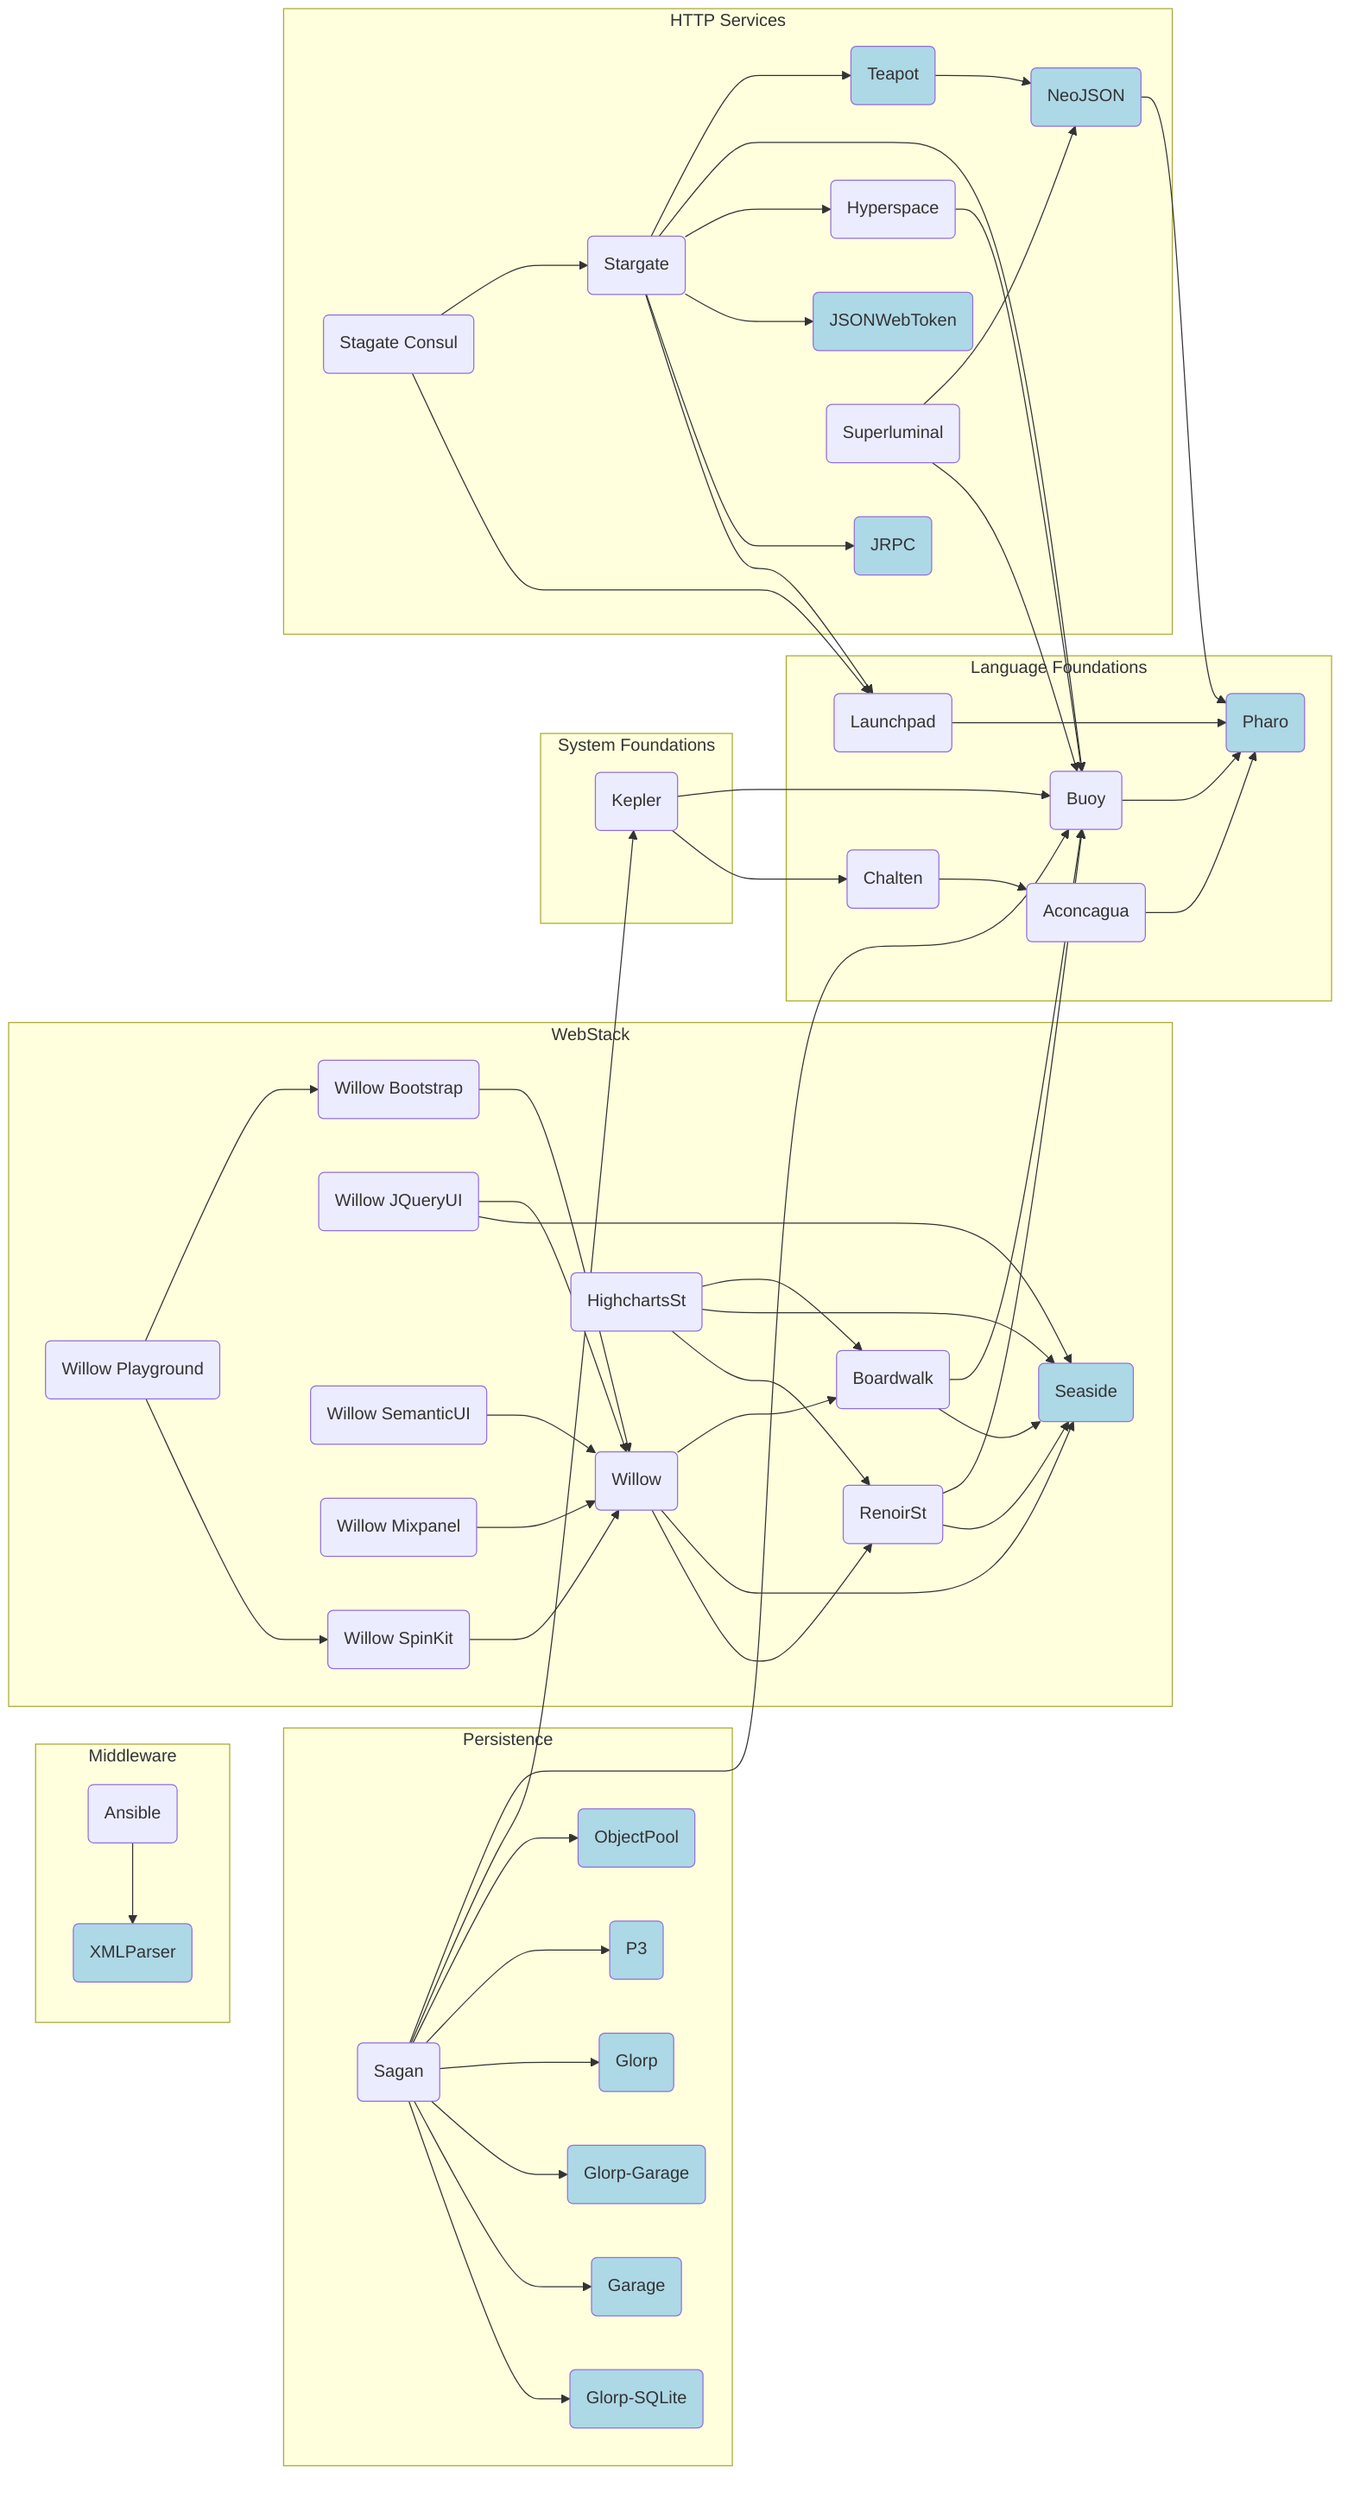 graph LR
  subgraph Language Foundations
  pharo(Pharo)
  buoy(Buoy)
  launchpad(Launchpad)
  chalten(Chalten)
  aconcagua(Aconcagua)
  buoy --> pharo
  launchpad --> pharo
  chalten --> aconcagua
  aconcagua --> pharo
  end

  subgraph System Foundations
  kepler(Kepler)
  kepler --> buoy
  kepler --> chalten
  end

  subgraph Persistence
  sagan(Sagan)
  object-pool(ObjectPool)
  p3(P3)
  glorp(Glorp)
  glorp-garage(Glorp-Garage)
  garage(Garage)
  glorp-sqlite3(Glorp-SQLite)
  sagan --> buoy
  sagan --> kepler
  sagan --> object-pool
  sagan --> p3
  sagan --> glorp
  sagan --> glorp-garage
  sagan --> garage
  sagan --> glorp-sqlite3
  end

  subgraph Middleware
  ansible(Ansible)
  xmlparser(XMLParser)
  ansible --> xmlparser
  end

  subgraph WebStack
  seaside(Seaside)
  boardwalk(Boardwalk)
  renoirst(RenoirSt)
  willow(Willow)
  willow-bootstrap(Willow Bootstrap)
  willow-jqueryui(Willow JQueryUI)
  willow-sui(Willow SemanticUI)
  willow-mixpanel(Willow Mixpanel)
  willow-spinkit(Willow SpinKit)
  willow-playground(Willow Playground)
  highcharts(HighchartsSt)
  boardwalk --> buoy
  boardwalk --> seaside
  renoirst --> buoy
  renoirst --> seaside
  willow --> boardwalk
  willow --> seaside
  willow --> renoirst
  willow-mixpanel --> willow
  willow-jqueryui --> willow
  willow-jqueryui --> seaside
  willow-bootstrap --> willow
  willow-playground --> willow-bootstrap
  willow-playground --> willow-spinkit
  willow-spinkit --> willow
  willow-sui --> willow
  highcharts --> boardwalk
  highcharts --> seaside
  highcharts --> renoirst
  end

  subgraph HTTP Services
  teapot(Teapot)
  jwt(JSONWebToken)
  jrpc(JRPC)
  neojson(NeoJSON)
  hyperspace(Hyperspace)
  stargate(Stargate)
  stargate-consul(Stagate Consul)
  superluminal(Superluminal)
  hyperspace --> buoy
  stargate --> teapot
  stargate --> buoy
  stargate --> hyperspace
  stargate --> jwt
  stargate --> jrpc
  stargate --> launchpad
  stargate-consul --> stargate
  stargate-consul --> launchpad
  superluminal --> neojson
  superluminal --> buoy
  teapot --> neojson
  neojson --> pharo
  end

  classDef external-dependency fill:lightblue;
  class pharo external-dependency;
  class seaside external-dependency;
  class teapot external-dependency;
  class jwt external-dependency;
  class jrpc external-dependency;
  class neojson external-dependency;
  class glorp external-dependency;
  class garage external-dependency;
  class glorp-sqlite3 external-dependency;
  class glorp-garage external-dependency;
  class p3 external-dependency;
  class object-pool external-dependency;
  class xmlparser external-dependency;